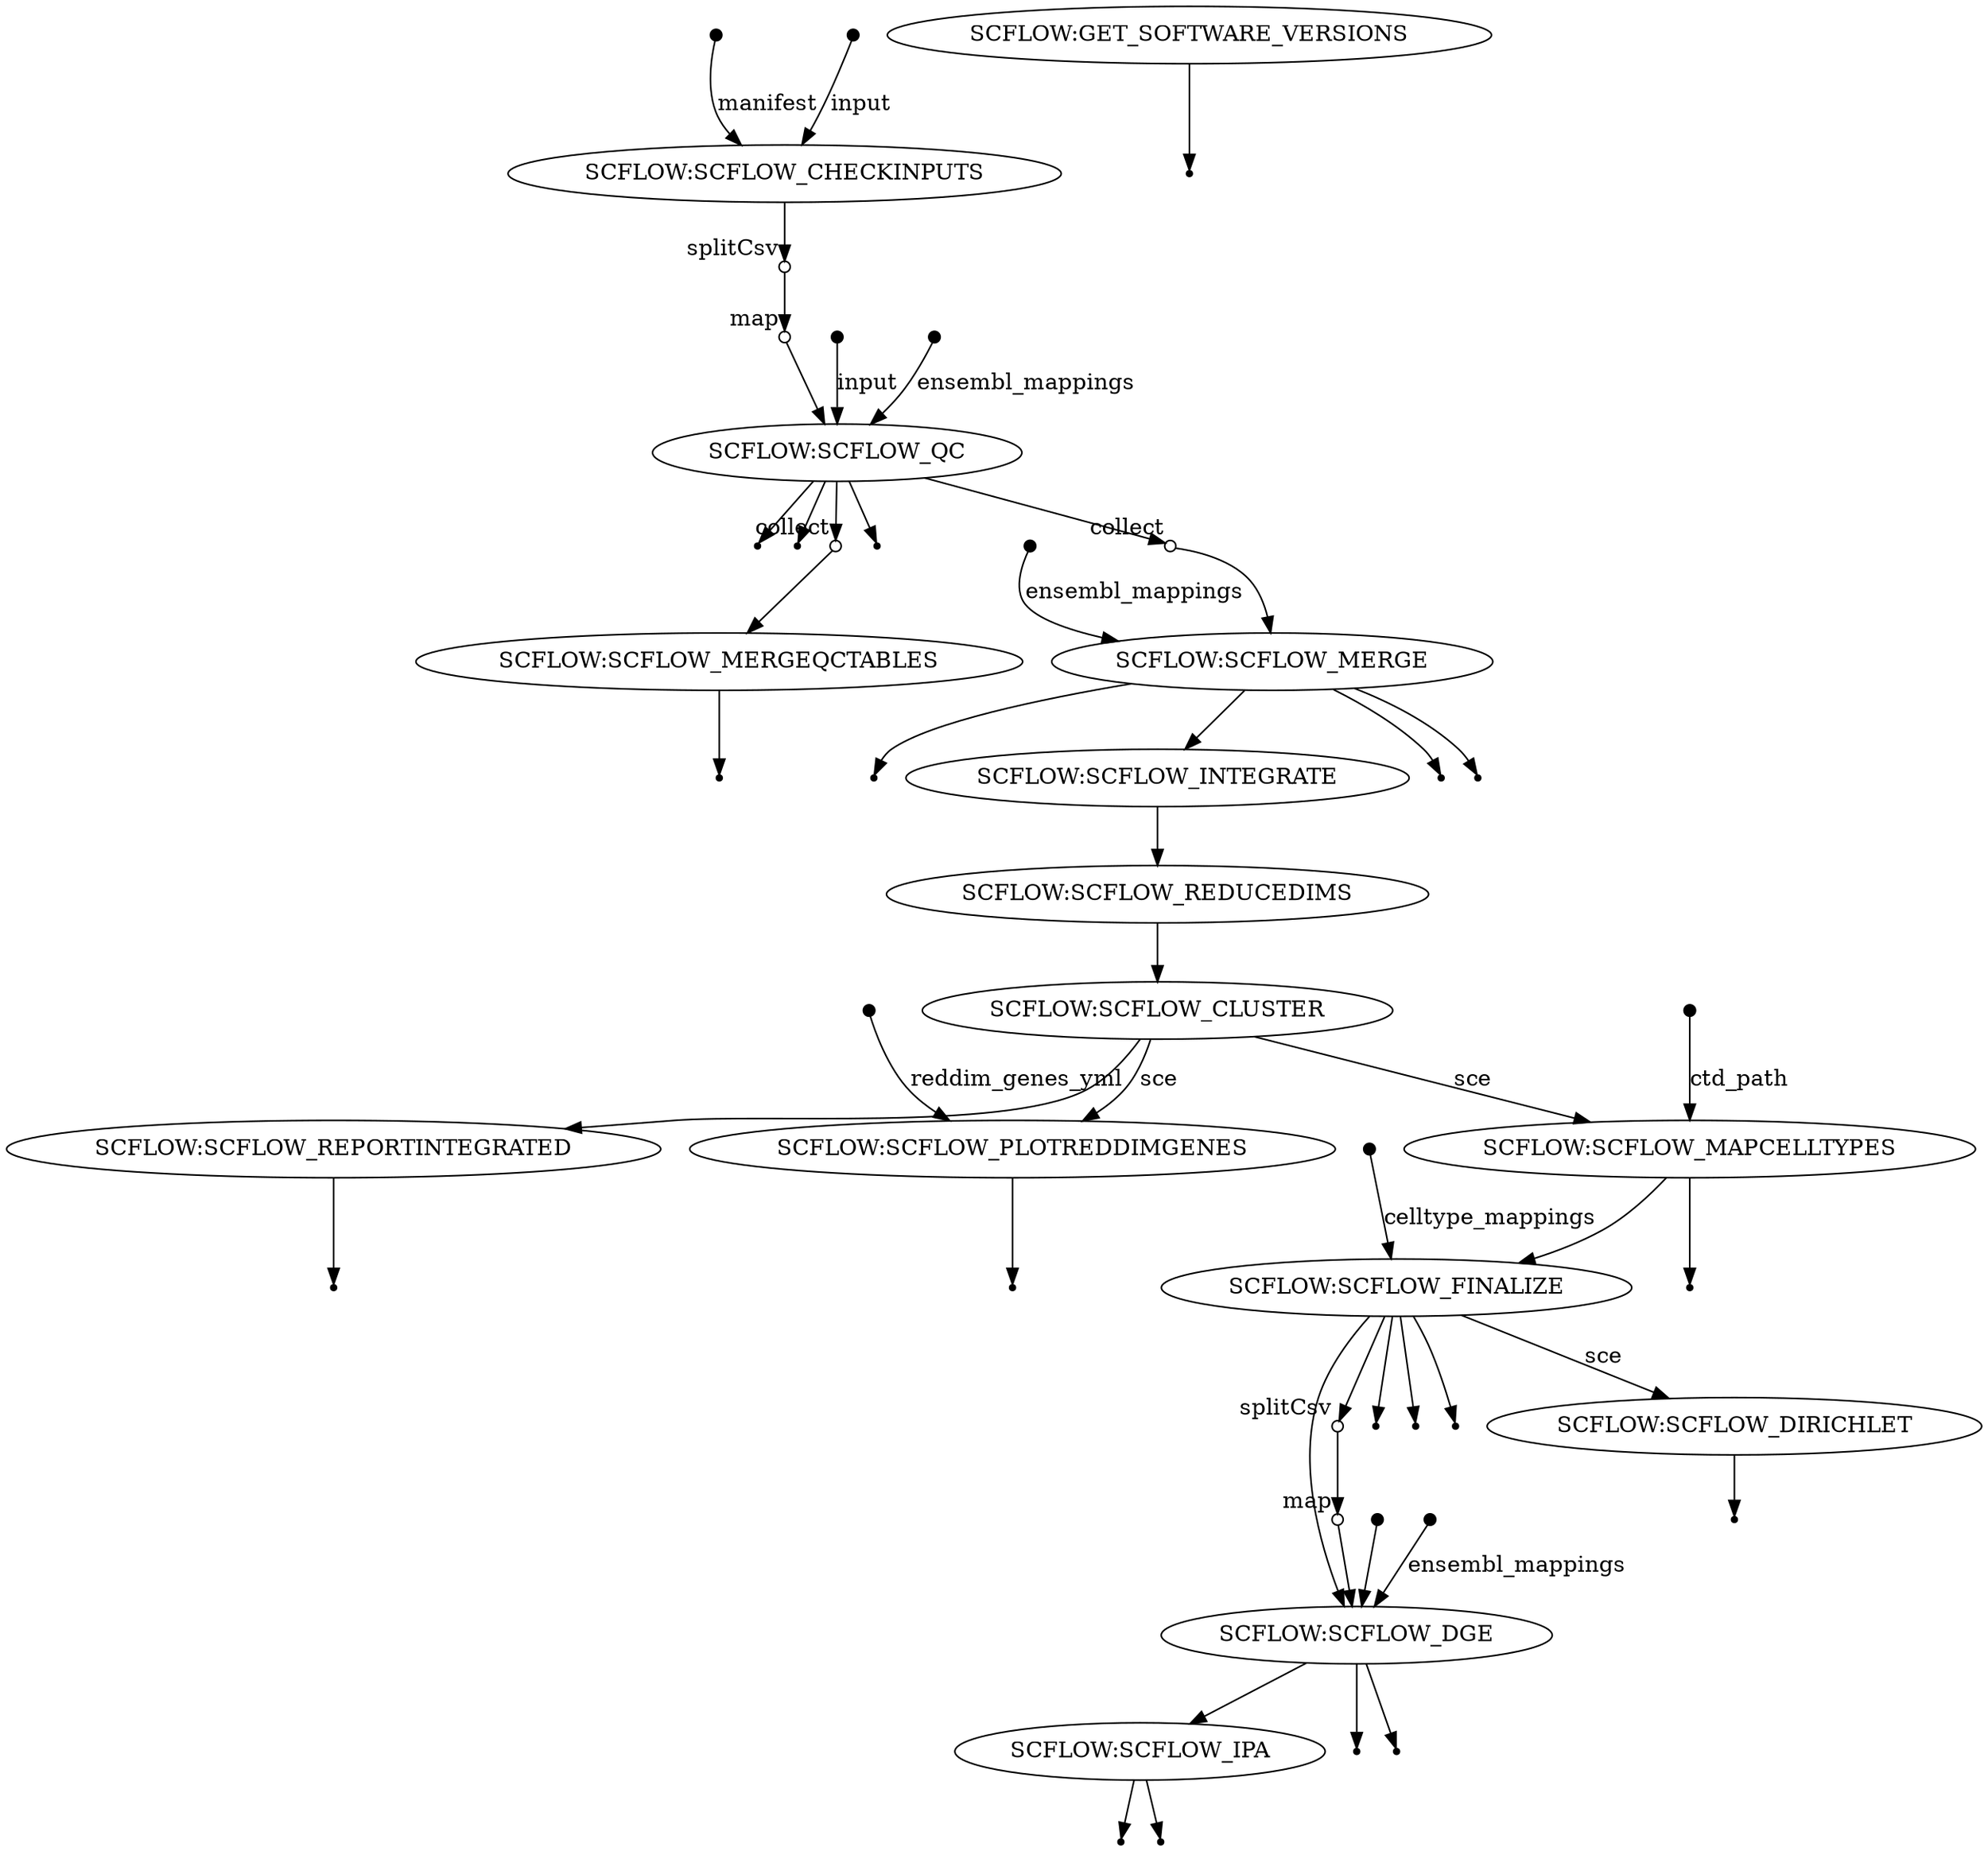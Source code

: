 digraph "scflow_dag" {
v0 [shape=point,label="",fixedsize=true,width=0.1];
v2 [label="SCFLOW:SCFLOW_CHECKINPUTS"];
v0 -> v2 [label="manifest"];

v1 [shape=point,label="",fixedsize=true,width=0.1];
v2 [label="SCFLOW:SCFLOW_CHECKINPUTS"];
v1 -> v2 [label="input"];

v2 [label="SCFLOW:SCFLOW_CHECKINPUTS"];
v3 [shape=circle,label="",fixedsize=true,width=0.1,xlabel="splitCsv"];
v2 -> v3;

v3 [shape=circle,label="",fixedsize=true,width=0.1,xlabel="splitCsv"];
v4 [shape=circle,label="",fixedsize=true,width=0.1,xlabel="map"];
v3 -> v4;

v4 [shape=circle,label="",fixedsize=true,width=0.1,xlabel="map"];
v7 [label="SCFLOW:SCFLOW_QC"];
v4 -> v7;

v5 [shape=point,label="",fixedsize=true,width=0.1];
v7 [label="SCFLOW:SCFLOW_QC"];
v5 -> v7 [label="input"];

v6 [shape=point,label="",fixedsize=true,width=0.1];
v7 [label="SCFLOW:SCFLOW_QC"];
v6 -> v7 [label="ensembl_mappings"];

v7 [label="SCFLOW:SCFLOW_QC"];
v10 [shape=point];
v7 -> v10;

v7 [label="SCFLOW:SCFLOW_QC"];
v9 [shape=point];
v7 -> v9;

v7 [label="SCFLOW:SCFLOW_QC"];
v11 [shape=circle,label="",fixedsize=true,width=0.1,xlabel="collect"];
v7 -> v11;

v7 [label="SCFLOW:SCFLOW_QC"];
v8 [shape=point];
v7 -> v8;

v7 [label="SCFLOW:SCFLOW_QC"];
v14 [shape=circle,label="",fixedsize=true,width=0.1,xlabel="collect"];
v7 -> v14;

v11 [shape=circle,label="",fixedsize=true,width=0.1,xlabel="collect"];
v12 [label="SCFLOW:SCFLOW_MERGEQCTABLES"];
v11 -> v12;

v12 [label="SCFLOW:SCFLOW_MERGEQCTABLES"];
v13 [shape=point];
v12 -> v13;

v14 [shape=circle,label="",fixedsize=true,width=0.1,xlabel="collect"];
v16 [label="SCFLOW:SCFLOW_MERGE"];
v14 -> v16;

v15 [shape=point,label="",fixedsize=true,width=0.1];
v16 [label="SCFLOW:SCFLOW_MERGE"];
v15 -> v16 [label="ensembl_mappings"];

v16 [label="SCFLOW:SCFLOW_MERGE"];
v20 [label="SCFLOW:SCFLOW_INTEGRATE"];
v16 -> v20;

v16 [label="SCFLOW:SCFLOW_MERGE"];
v19 [shape=point];
v16 -> v19;

v16 [label="SCFLOW:SCFLOW_MERGE"];
v18 [shape=point];
v16 -> v18;

v16 [label="SCFLOW:SCFLOW_MERGE"];
v17 [shape=point];
v16 -> v17;

v20 [label="SCFLOW:SCFLOW_INTEGRATE"];
v21 [label="SCFLOW:SCFLOW_REDUCEDIMS"];
v20 -> v21;

v21 [label="SCFLOW:SCFLOW_REDUCEDIMS"];
v22 [label="SCFLOW:SCFLOW_CLUSTER"];
v21 -> v22;

v22 [label="SCFLOW:SCFLOW_CLUSTER"];
v23 [label="SCFLOW:SCFLOW_REPORTINTEGRATED"];
v22 -> v23;

v23 [label="SCFLOW:SCFLOW_REPORTINTEGRATED"];
v24 [shape=point];
v23 -> v24;

v22 [label="SCFLOW:SCFLOW_CLUSTER"];
v26 [label="SCFLOW:SCFLOW_MAPCELLTYPES"];
v22 -> v26 [label="sce"];

v25 [shape=point,label="",fixedsize=true,width=0.1];
v26 [label="SCFLOW:SCFLOW_MAPCELLTYPES"];
v25 -> v26 [label="ctd_path"];

v26 [label="SCFLOW:SCFLOW_MAPCELLTYPES"];
v29 [label="SCFLOW:SCFLOW_FINALIZE"];
v26 -> v29;

v26 [label="SCFLOW:SCFLOW_MAPCELLTYPES"];
v27 [shape=point];
v26 -> v27;

v28 [shape=point,label="",fixedsize=true,width=0.1];
v29 [label="SCFLOW:SCFLOW_FINALIZE"];
v28 -> v29 [label="celltype_mappings"];

v29 [label="SCFLOW:SCFLOW_FINALIZE"];
v37 [label="SCFLOW:SCFLOW_DGE"];
v29 -> v37;

v29 [label="SCFLOW:SCFLOW_FINALIZE"];
v33 [shape=circle,label="",fixedsize=true,width=0.1,xlabel="splitCsv"];
v29 -> v33;

v29 [label="SCFLOW:SCFLOW_FINALIZE"];
v32 [shape=point];
v29 -> v32;

v29 [label="SCFLOW:SCFLOW_FINALIZE"];
v31 [shape=point];
v29 -> v31;

v29 [label="SCFLOW:SCFLOW_FINALIZE"];
v30 [shape=point];
v29 -> v30;

v33 [shape=circle,label="",fixedsize=true,width=0.1,xlabel="splitCsv"];
v34 [shape=circle,label="",fixedsize=true,width=0.1,xlabel="map"];
v33 -> v34;

v34 [shape=circle,label="",fixedsize=true,width=0.1,xlabel="map"];
v37 [label="SCFLOW:SCFLOW_DGE"];
v34 -> v37;

v35 [shape=point,label="",fixedsize=true,width=0.1];
v37 [label="SCFLOW:SCFLOW_DGE"];
v35 -> v37;

v36 [shape=point,label="",fixedsize=true,width=0.1];
v37 [label="SCFLOW:SCFLOW_DGE"];
v36 -> v37 [label="ensembl_mappings"];

v37 [label="SCFLOW:SCFLOW_DGE"];
v40 [label="SCFLOW:SCFLOW_IPA"];
v37 -> v40;

v37 [label="SCFLOW:SCFLOW_DGE"];
v39 [shape=point];
v37 -> v39;

v37 [label="SCFLOW:SCFLOW_DGE"];
v38 [shape=point];
v37 -> v38;

v40 [label="SCFLOW:SCFLOW_IPA"];
v42 [shape=point];
v40 -> v42;

v40 [label="SCFLOW:SCFLOW_IPA"];
v41 [shape=point];
v40 -> v41;

v29 [label="SCFLOW:SCFLOW_FINALIZE"];
v43 [label="SCFLOW:SCFLOW_DIRICHLET"];
v29 -> v43 [label="sce"];

v43 [label="SCFLOW:SCFLOW_DIRICHLET"];
v44 [shape=point];
v43 -> v44;

v22 [label="SCFLOW:SCFLOW_CLUSTER"];
v46 [label="SCFLOW:SCFLOW_PLOTREDDIMGENES"];
v22 -> v46 [label="sce"];

v45 [shape=point,label="",fixedsize=true,width=0.1];
v46 [label="SCFLOW:SCFLOW_PLOTREDDIMGENES"];
v45 -> v46 [label="reddim_genes_yml"];

v46 [label="SCFLOW:SCFLOW_PLOTREDDIMGENES"];
v47 [shape=point];
v46 -> v47;

v48 [label="SCFLOW:GET_SOFTWARE_VERSIONS"];
v49 [shape=point];
v48 -> v49;

}
